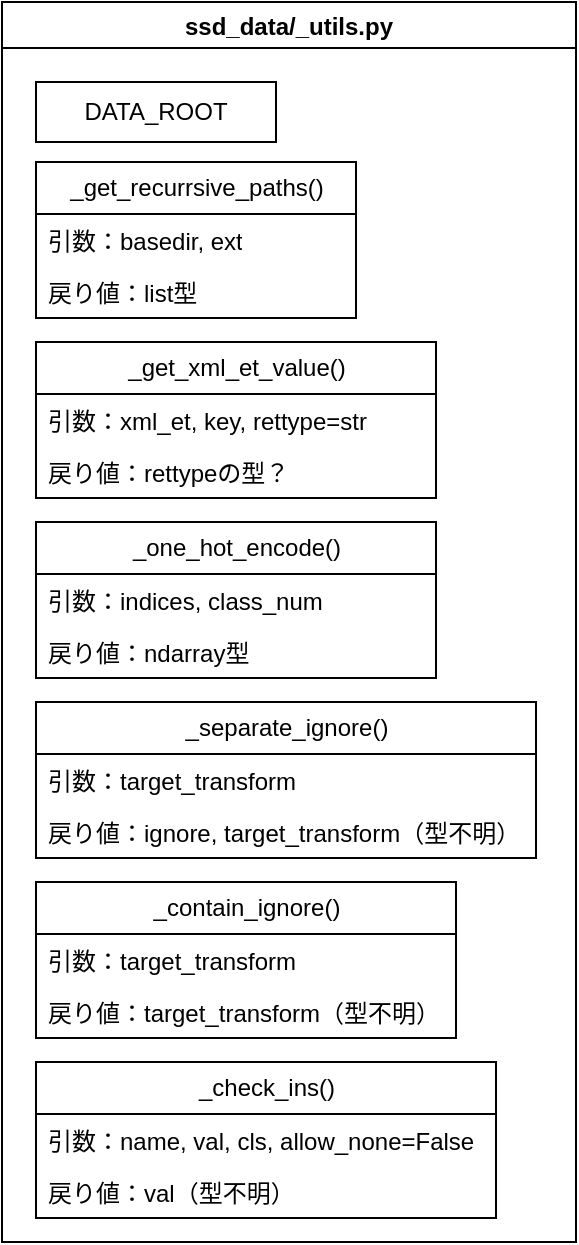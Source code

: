 <mxfile>
    <diagram id="M_tZ1sNpKZ7psepA_V3U" name="ページ1">
        <mxGraphModel dx="1809" dy="903" grid="1" gridSize="10" guides="1" tooltips="1" connect="1" arrows="1" fold="1" page="1" pageScale="1" pageWidth="827" pageHeight="1169" math="0" shadow="0">
            <root>
                <mxCell id="0"/>
                <mxCell id="1" parent="0"/>
                <mxCell id="56" value="ssd_data/_utils.py" style="swimlane;" vertex="1" parent="1">
                    <mxGeometry x="-827" y="30" width="287" height="620" as="geometry"/>
                </mxCell>
                <mxCell id="64" value="DATA_ROOT" style="rounded=0;whiteSpace=wrap;html=1;" vertex="1" parent="56">
                    <mxGeometry x="17" y="40" width="120" height="30" as="geometry"/>
                </mxCell>
                <mxCell id="58" value="_get_recurrsive_paths()" style="swimlane;fontStyle=0;childLayout=stackLayout;horizontal=1;startSize=26;fillColor=none;horizontalStack=0;resizeParent=1;resizeParentMax=0;resizeLast=0;collapsible=1;marginBottom=0;html=1;" vertex="1" parent="56">
                    <mxGeometry x="17" y="80" width="160" height="78" as="geometry"/>
                </mxCell>
                <mxCell id="59" value="引数：basedir, ext" style="text;strokeColor=none;fillColor=none;align=left;verticalAlign=top;spacingLeft=4;spacingRight=4;overflow=hidden;rotatable=0;points=[[0,0.5],[1,0.5]];portConstraint=eastwest;whiteSpace=wrap;html=1;" vertex="1" parent="58">
                    <mxGeometry y="26" width="160" height="26" as="geometry"/>
                </mxCell>
                <mxCell id="60" value="戻り値：list型" style="text;strokeColor=none;fillColor=none;align=left;verticalAlign=top;spacingLeft=4;spacingRight=4;overflow=hidden;rotatable=0;points=[[0,0.5],[1,0.5]];portConstraint=eastwest;whiteSpace=wrap;html=1;" vertex="1" parent="58">
                    <mxGeometry y="52" width="160" height="26" as="geometry"/>
                </mxCell>
                <mxCell id="65" value="_get_xml_et_value()" style="swimlane;fontStyle=0;childLayout=stackLayout;horizontal=1;startSize=26;fillColor=none;horizontalStack=0;resizeParent=1;resizeParentMax=0;resizeLast=0;collapsible=1;marginBottom=0;html=1;" vertex="1" parent="56">
                    <mxGeometry x="17" y="170" width="200" height="78" as="geometry"/>
                </mxCell>
                <mxCell id="66" value="引数：xml_et, key, rettype=str" style="text;strokeColor=none;fillColor=none;align=left;verticalAlign=top;spacingLeft=4;spacingRight=4;overflow=hidden;rotatable=0;points=[[0,0.5],[1,0.5]];portConstraint=eastwest;whiteSpace=wrap;html=1;" vertex="1" parent="65">
                    <mxGeometry y="26" width="200" height="26" as="geometry"/>
                </mxCell>
                <mxCell id="67" value="戻り値：rettypeの型？" style="text;strokeColor=none;fillColor=none;align=left;verticalAlign=top;spacingLeft=4;spacingRight=4;overflow=hidden;rotatable=0;points=[[0,0.5],[1,0.5]];portConstraint=eastwest;whiteSpace=wrap;html=1;" vertex="1" parent="65">
                    <mxGeometry y="52" width="200" height="26" as="geometry"/>
                </mxCell>
                <mxCell id="68" value="_one_hot_encode()" style="swimlane;fontStyle=0;childLayout=stackLayout;horizontal=1;startSize=26;fillColor=none;horizontalStack=0;resizeParent=1;resizeParentMax=0;resizeLast=0;collapsible=1;marginBottom=0;html=1;" vertex="1" parent="56">
                    <mxGeometry x="17" y="260" width="200" height="78" as="geometry"/>
                </mxCell>
                <mxCell id="69" value="引数：indices, class_num" style="text;strokeColor=none;fillColor=none;align=left;verticalAlign=top;spacingLeft=4;spacingRight=4;overflow=hidden;rotatable=0;points=[[0,0.5],[1,0.5]];portConstraint=eastwest;whiteSpace=wrap;html=1;" vertex="1" parent="68">
                    <mxGeometry y="26" width="200" height="26" as="geometry"/>
                </mxCell>
                <mxCell id="70" value="戻り値：ndarray型" style="text;strokeColor=none;fillColor=none;align=left;verticalAlign=top;spacingLeft=4;spacingRight=4;overflow=hidden;rotatable=0;points=[[0,0.5],[1,0.5]];portConstraint=eastwest;whiteSpace=wrap;html=1;" vertex="1" parent="68">
                    <mxGeometry y="52" width="200" height="26" as="geometry"/>
                </mxCell>
                <mxCell id="71" value="_separate_ignore()" style="swimlane;fontStyle=0;childLayout=stackLayout;horizontal=1;startSize=26;fillColor=none;horizontalStack=0;resizeParent=1;resizeParentMax=0;resizeLast=0;collapsible=1;marginBottom=0;html=1;" vertex="1" parent="1">
                    <mxGeometry x="-810" y="380" width="250" height="78" as="geometry"/>
                </mxCell>
                <mxCell id="72" value="引数：target_transform" style="text;strokeColor=none;fillColor=none;align=left;verticalAlign=top;spacingLeft=4;spacingRight=4;overflow=hidden;rotatable=0;points=[[0,0.5],[1,0.5]];portConstraint=eastwest;whiteSpace=wrap;html=1;" vertex="1" parent="71">
                    <mxGeometry y="26" width="250" height="26" as="geometry"/>
                </mxCell>
                <mxCell id="73" value="戻り値：ignore, target_transform（型不明）" style="text;strokeColor=none;fillColor=none;align=left;verticalAlign=top;spacingLeft=4;spacingRight=4;overflow=hidden;rotatable=0;points=[[0,0.5],[1,0.5]];portConstraint=eastwest;whiteSpace=wrap;html=1;" vertex="1" parent="71">
                    <mxGeometry y="52" width="250" height="26" as="geometry"/>
                </mxCell>
                <mxCell id="74" value="_contain_ignore()" style="swimlane;fontStyle=0;childLayout=stackLayout;horizontal=1;startSize=26;fillColor=none;horizontalStack=0;resizeParent=1;resizeParentMax=0;resizeLast=0;collapsible=1;marginBottom=0;html=1;" vertex="1" parent="1">
                    <mxGeometry x="-810" y="470" width="210" height="78" as="geometry"/>
                </mxCell>
                <mxCell id="75" value="引数：target_transform" style="text;strokeColor=none;fillColor=none;align=left;verticalAlign=top;spacingLeft=4;spacingRight=4;overflow=hidden;rotatable=0;points=[[0,0.5],[1,0.5]];portConstraint=eastwest;whiteSpace=wrap;html=1;" vertex="1" parent="74">
                    <mxGeometry y="26" width="210" height="26" as="geometry"/>
                </mxCell>
                <mxCell id="76" value="戻り値：target_transform（型不明）" style="text;strokeColor=none;fillColor=none;align=left;verticalAlign=top;spacingLeft=4;spacingRight=4;overflow=hidden;rotatable=0;points=[[0,0.5],[1,0.5]];portConstraint=eastwest;whiteSpace=wrap;html=1;" vertex="1" parent="74">
                    <mxGeometry y="52" width="210" height="26" as="geometry"/>
                </mxCell>
                <mxCell id="77" value="_check_ins()" style="swimlane;fontStyle=0;childLayout=stackLayout;horizontal=1;startSize=26;fillColor=none;horizontalStack=0;resizeParent=1;resizeParentMax=0;resizeLast=0;collapsible=1;marginBottom=0;html=1;" vertex="1" parent="1">
                    <mxGeometry x="-810" y="560" width="230" height="78" as="geometry"/>
                </mxCell>
                <mxCell id="78" value="引数：name, val, cls, allow_none=False" style="text;strokeColor=none;fillColor=none;align=left;verticalAlign=top;spacingLeft=4;spacingRight=4;overflow=hidden;rotatable=0;points=[[0,0.5],[1,0.5]];portConstraint=eastwest;whiteSpace=wrap;html=1;" vertex="1" parent="77">
                    <mxGeometry y="26" width="230" height="26" as="geometry"/>
                </mxCell>
                <mxCell id="79" value="戻り値：val（型不明）" style="text;strokeColor=none;fillColor=none;align=left;verticalAlign=top;spacingLeft=4;spacingRight=4;overflow=hidden;rotatable=0;points=[[0,0.5],[1,0.5]];portConstraint=eastwest;whiteSpace=wrap;html=1;" vertex="1" parent="77">
                    <mxGeometry y="52" width="230" height="26" as="geometry"/>
                </mxCell>
            </root>
        </mxGraphModel>
    </diagram>
</mxfile>
